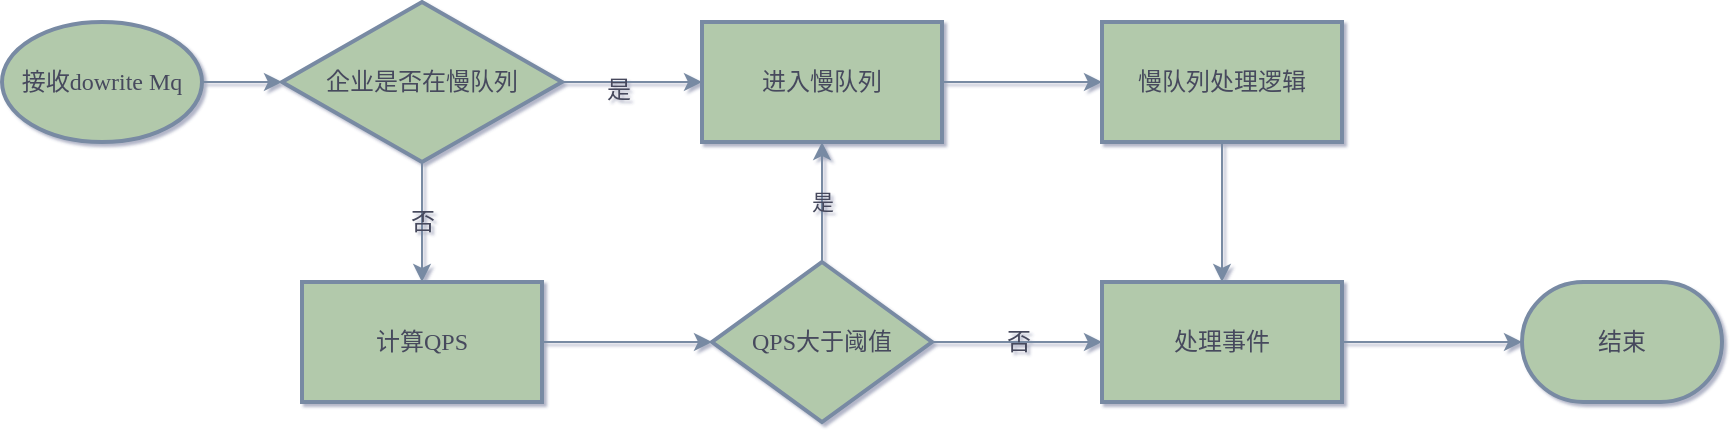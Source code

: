 <mxfile version="14.4.7" type="github">
  <diagram name="Page-1" id="74e2e168-ea6b-b213-b513-2b3c1d86103e">
    <mxGraphModel dx="1422" dy="762" grid="1" gridSize="10" guides="1" tooltips="1" connect="1" arrows="1" fold="1" page="1" pageScale="1" pageWidth="1100" pageHeight="850" math="0" shadow="1">
      <root>
        <mxCell id="0" />
        <mxCell id="1" parent="0" />
        <mxCell id="FQUA202XEOmudpFLJ6TM-20" value="" style="edgeStyle=orthogonalEdgeStyle;orthogonalLoop=1;jettySize=auto;html=1;shadow=0;fontFamily=宋体;fontSize=12;fontColor=#46495D;labelBackgroundColor=none;strokeColor=#788AA3;curved=1;" edge="1" parent="1" source="FQUA202XEOmudpFLJ6TM-1" target="FQUA202XEOmudpFLJ6TM-19">
          <mxGeometry relative="1" as="geometry" />
        </mxCell>
        <mxCell id="FQUA202XEOmudpFLJ6TM-1" value="接收dowrite Mq" style="strokeWidth=2;html=1;shape=mxgraph.flowchart.start_1;whiteSpace=wrap;fontFamily=宋体;fontSize=12;align=center;strokeColor=#788AA3;fillColor=#B2C9AB;shadow=0;fontColor=#46495D;labelBackgroundColor=none;" vertex="1" parent="1">
          <mxGeometry x="20" y="30" width="100" height="60" as="geometry" />
        </mxCell>
        <mxCell id="FQUA202XEOmudpFLJ6TM-5" value="" style="edgeStyle=orthogonalEdgeStyle;orthogonalLoop=1;jettySize=auto;html=1;shadow=0;fontFamily=宋体;fontSize=12;fontColor=#46495D;labelBackgroundColor=none;strokeColor=#788AA3;curved=1;" edge="1" parent="1" source="FQUA202XEOmudpFLJ6TM-2" target="FQUA202XEOmudpFLJ6TM-4">
          <mxGeometry relative="1" as="geometry" />
        </mxCell>
        <mxCell id="FQUA202XEOmudpFLJ6TM-2" value="计算QPS" style="whiteSpace=wrap;html=1;strokeWidth=2;shadow=0;fontFamily=宋体;fontSize=12;fontColor=#46495D;labelBackgroundColor=none;fillColor=#B2C9AB;strokeColor=#788AA3;" vertex="1" parent="1">
          <mxGeometry x="170" y="160" width="120" height="60" as="geometry" />
        </mxCell>
        <mxCell id="FQUA202XEOmudpFLJ6TM-11" value="否" style="edgeStyle=orthogonalEdgeStyle;orthogonalLoop=1;jettySize=auto;html=1;shadow=0;fontFamily=宋体;fontSize=12;fontColor=#46495D;labelBackgroundColor=none;strokeColor=#788AA3;curved=1;" edge="1" parent="1" source="FQUA202XEOmudpFLJ6TM-4" target="FQUA202XEOmudpFLJ6TM-10">
          <mxGeometry relative="1" as="geometry" />
        </mxCell>
        <mxCell id="FQUA202XEOmudpFLJ6TM-25" value="是" style="edgeStyle=orthogonalEdgeStyle;rounded=0;orthogonalLoop=1;jettySize=auto;html=1;labelBackgroundColor=none;fontColor=#46495D;strokeColor=#788AA3;curved=1;" edge="1" parent="1">
          <mxGeometry relative="1" as="geometry">
            <mxPoint x="430" y="150" as="sourcePoint" />
            <mxPoint x="430" y="90" as="targetPoint" />
          </mxGeometry>
        </mxCell>
        <mxCell id="FQUA202XEOmudpFLJ6TM-4" value="QPS大于阈值" style="rhombus;whiteSpace=wrap;html=1;strokeWidth=2;shadow=0;fontFamily=宋体;fontSize=12;fontColor=#46495D;labelBackgroundColor=none;fillColor=#B2C9AB;strokeColor=#788AA3;" vertex="1" parent="1">
          <mxGeometry x="375" y="150" width="110" height="80" as="geometry" />
        </mxCell>
        <mxCell id="FQUA202XEOmudpFLJ6TM-9" value="" style="edgeStyle=orthogonalEdgeStyle;orthogonalLoop=1;jettySize=auto;html=1;shadow=0;fontFamily=宋体;fontSize=12;fontColor=#46495D;labelBackgroundColor=none;strokeColor=#788AA3;curved=1;" edge="1" parent="1" source="FQUA202XEOmudpFLJ6TM-6" target="FQUA202XEOmudpFLJ6TM-8">
          <mxGeometry relative="1" as="geometry" />
        </mxCell>
        <mxCell id="FQUA202XEOmudpFLJ6TM-6" value="进入慢队列" style="whiteSpace=wrap;html=1;strokeWidth=2;shadow=0;fontFamily=宋体;fontSize=12;fontColor=#46495D;labelBackgroundColor=none;fillColor=#B2C9AB;strokeColor=#788AA3;" vertex="1" parent="1">
          <mxGeometry x="370" y="30" width="120" height="60" as="geometry" />
        </mxCell>
        <mxCell id="FQUA202XEOmudpFLJ6TM-24" value="" style="edgeStyle=orthogonalEdgeStyle;orthogonalLoop=1;jettySize=auto;html=1;shadow=0;fontFamily=宋体;fontSize=12;fontColor=#46495D;labelBackgroundColor=none;strokeColor=#788AA3;curved=1;" edge="1" parent="1" source="FQUA202XEOmudpFLJ6TM-8" target="FQUA202XEOmudpFLJ6TM-10">
          <mxGeometry relative="1" as="geometry" />
        </mxCell>
        <mxCell id="FQUA202XEOmudpFLJ6TM-8" value="慢队列处理逻辑" style="whiteSpace=wrap;html=1;strokeWidth=2;shadow=0;fontFamily=宋体;fontSize=12;fontColor=#46495D;labelBackgroundColor=none;fillColor=#B2C9AB;strokeColor=#788AA3;" vertex="1" parent="1">
          <mxGeometry x="570" y="30" width="120" height="60" as="geometry" />
        </mxCell>
        <mxCell id="FQUA202XEOmudpFLJ6TM-16" value="" style="edgeStyle=orthogonalEdgeStyle;orthogonalLoop=1;jettySize=auto;html=1;shadow=0;fontFamily=宋体;fontSize=12;fontColor=#46495D;labelBackgroundColor=none;strokeColor=#788AA3;curved=1;" edge="1" parent="1" source="FQUA202XEOmudpFLJ6TM-10" target="FQUA202XEOmudpFLJ6TM-15">
          <mxGeometry relative="1" as="geometry" />
        </mxCell>
        <mxCell id="FQUA202XEOmudpFLJ6TM-10" value="处理事件" style="whiteSpace=wrap;html=1;strokeWidth=2;shadow=0;fontFamily=宋体;fontSize=12;fontColor=#46495D;labelBackgroundColor=none;fillColor=#B2C9AB;strokeColor=#788AA3;" vertex="1" parent="1">
          <mxGeometry x="570" y="160" width="120" height="60" as="geometry" />
        </mxCell>
        <mxCell id="FQUA202XEOmudpFLJ6TM-15" value="结束" style="strokeWidth=2;html=1;shape=mxgraph.flowchart.terminator;whiteSpace=wrap;shadow=0;fontFamily=宋体;fontSize=12;fontColor=#46495D;labelBackgroundColor=none;fillColor=#B2C9AB;strokeColor=#788AA3;" vertex="1" parent="1">
          <mxGeometry x="780" y="160" width="100" height="60" as="geometry" />
        </mxCell>
        <mxCell id="FQUA202XEOmudpFLJ6TM-21" value="否" style="edgeStyle=orthogonalEdgeStyle;orthogonalLoop=1;jettySize=auto;html=1;shadow=0;fontFamily=宋体;fontSize=12;fontColor=#46495D;labelBackgroundColor=none;strokeColor=#788AA3;curved=1;" edge="1" parent="1" source="FQUA202XEOmudpFLJ6TM-19" target="FQUA202XEOmudpFLJ6TM-2">
          <mxGeometry relative="1" as="geometry" />
        </mxCell>
        <mxCell id="FQUA202XEOmudpFLJ6TM-22" style="edgeStyle=orthogonalEdgeStyle;orthogonalLoop=1;jettySize=auto;html=1;exitX=1;exitY=0.5;exitDx=0;exitDy=0;entryX=0;entryY=0.5;entryDx=0;entryDy=0;shadow=0;fontFamily=宋体;fontSize=12;fontColor=#46495D;labelBackgroundColor=none;strokeColor=#788AA3;curved=1;" edge="1" parent="1" source="FQUA202XEOmudpFLJ6TM-19" target="FQUA202XEOmudpFLJ6TM-6">
          <mxGeometry relative="1" as="geometry" />
        </mxCell>
        <mxCell id="FQUA202XEOmudpFLJ6TM-23" value="是" style="edgeLabel;html=1;align=center;verticalAlign=middle;resizable=0;points=[];fontSize=12;fontFamily=宋体;fontColor=#46495D;labelBackgroundColor=none;" vertex="1" connectable="0" parent="FQUA202XEOmudpFLJ6TM-22">
          <mxGeometry x="-0.22" y="-4" relative="1" as="geometry">
            <mxPoint as="offset" />
          </mxGeometry>
        </mxCell>
        <mxCell id="FQUA202XEOmudpFLJ6TM-19" value="企业是否在慢队列" style="rhombus;whiteSpace=wrap;html=1;shadow=0;fontFamily=宋体;strokeWidth=2;fontColor=#46495D;labelBackgroundColor=none;fillColor=#B2C9AB;strokeColor=#788AA3;" vertex="1" parent="1">
          <mxGeometry x="160" y="20" width="140" height="80" as="geometry" />
        </mxCell>
      </root>
    </mxGraphModel>
  </diagram>
</mxfile>
